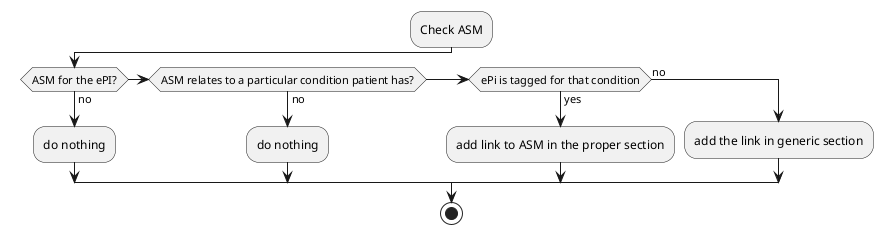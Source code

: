 @startuml
:Check ASM;
if (ASM for the ePI?) then (no)
:do nothing;
elseif (ASM relates to a particular condition patient has?) then (no)
:do nothing;

elseif (ePi is tagged for that condition) then (yes)
:add link to ASM in the proper section;

else (no)
:add the link in generic section;
endif
stop

@enduml